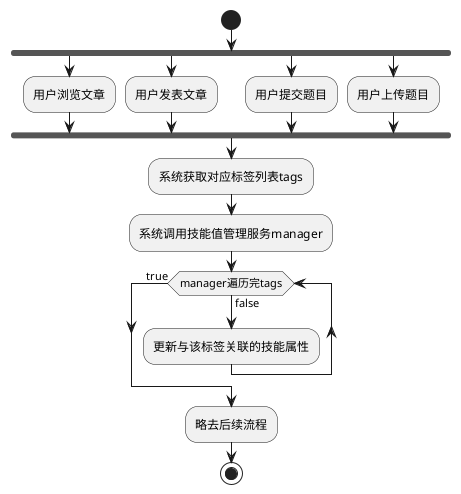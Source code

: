 skinparam classFontSize 10.5

@startuml

start
fork
:用户浏览文章;
fork again
:用户发表文章;
fork again
:用户提交题目;
forkagain
:用户上传题目;
endfork
:系统获取对应标签列表tags;
:系统调用技能值管理服务manager;
while (manager遍历完tags) is (false)
	:更新与该标签关联的技能属性;
endwhile (true)
:略去后续流程;
stop

@enduml